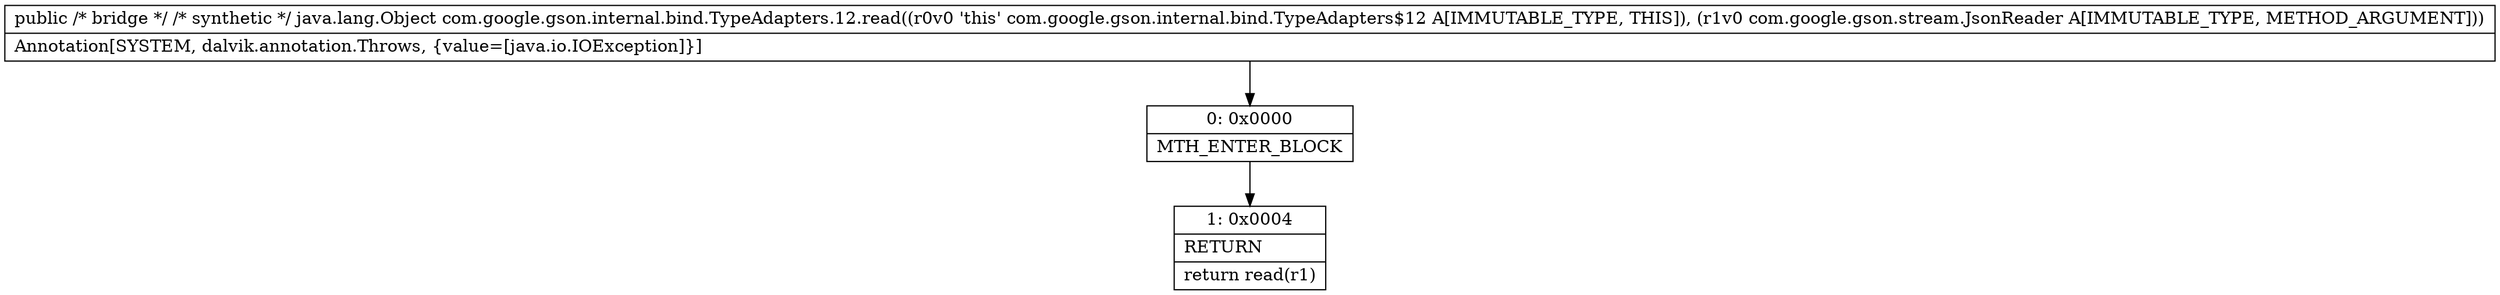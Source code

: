 digraph "CFG forcom.google.gson.internal.bind.TypeAdapters.12.read(Lcom\/google\/gson\/stream\/JsonReader;)Ljava\/lang\/Object;" {
Node_0 [shape=record,label="{0\:\ 0x0000|MTH_ENTER_BLOCK\l}"];
Node_1 [shape=record,label="{1\:\ 0x0004|RETURN\l|return read(r1)\l}"];
MethodNode[shape=record,label="{public \/* bridge *\/ \/* synthetic *\/ java.lang.Object com.google.gson.internal.bind.TypeAdapters.12.read((r0v0 'this' com.google.gson.internal.bind.TypeAdapters$12 A[IMMUTABLE_TYPE, THIS]), (r1v0 com.google.gson.stream.JsonReader A[IMMUTABLE_TYPE, METHOD_ARGUMENT]))  | Annotation[SYSTEM, dalvik.annotation.Throws, \{value=[java.io.IOException]\}]\l}"];
MethodNode -> Node_0;
Node_0 -> Node_1;
}


